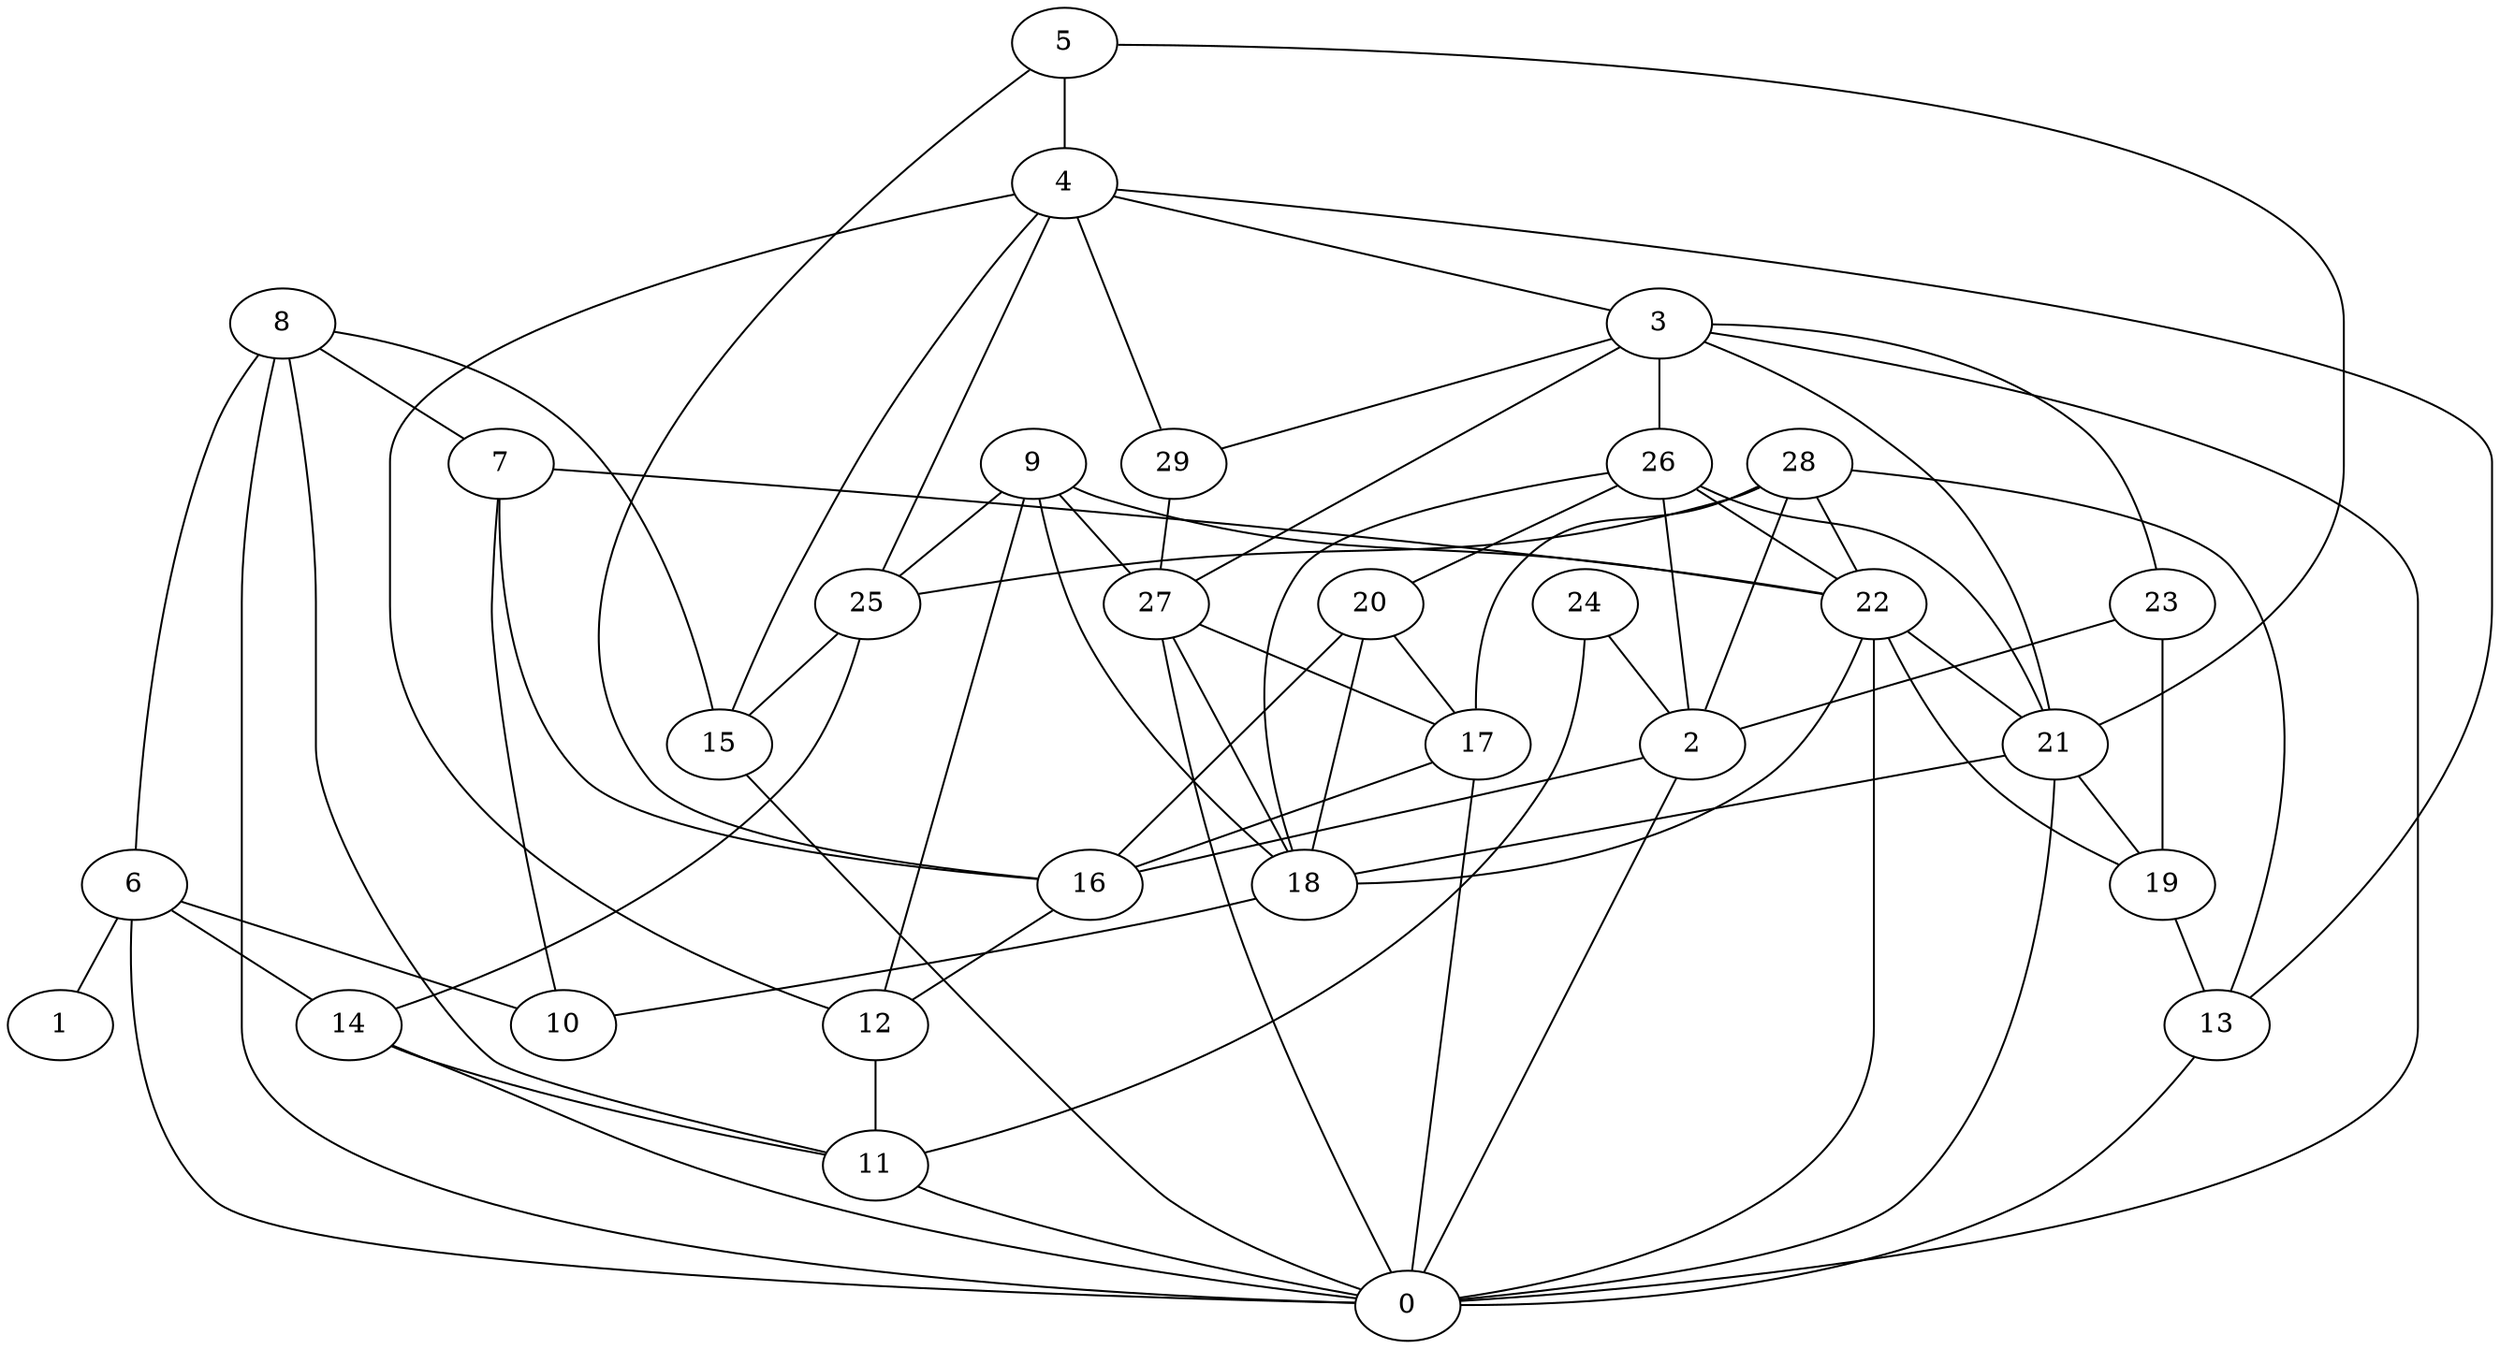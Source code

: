 digraph GG_graph {

subgraph G_graph {
edge [color = black]
"13" -> "0" [dir = none]
"26" -> "21" [dir = none]
"5" -> "4" [dir = none]
"5" -> "16" [dir = none]
"5" -> "21" [dir = none]
"22" -> "19" [dir = none]
"22" -> "0" [dir = none]
"9" -> "27" [dir = none]
"28" -> "17" [dir = none]
"17" -> "0" [dir = none]
"27" -> "17" [dir = none]
"7" -> "22" [dir = none]
"20" -> "16" [dir = none]
"6" -> "1" [dir = none]
"6" -> "10" [dir = none]
"6" -> "0" [dir = none]
"3" -> "23" [dir = none]
"3" -> "0" [dir = none]
"8" -> "11" [dir = none]
"8" -> "0" [dir = none]
"4" -> "25" [dir = none]
"4" -> "29" [dir = none]
"4" -> "15" [dir = none]
"24" -> "2" [dir = none]
"2" -> "0" [dir = none]
"25" -> "14" [dir = none]
"12" -> "11" [dir = none]
"21" -> "18" [dir = none]
"21" -> "0" [dir = none]
"20" -> "18" [dir = none]
"3" -> "27" [dir = none]
"3" -> "26" [dir = none]
"8" -> "7" [dir = none]
"9" -> "22" [dir = none]
"4" -> "12" [dir = none]
"28" -> "2" [dir = none]
"15" -> "0" [dir = none]
"9" -> "25" [dir = none]
"18" -> "10" [dir = none]
"14" -> "11" [dir = none]
"21" -> "19" [dir = none]
"4" -> "3" [dir = none]
"7" -> "16" [dir = none]
"3" -> "21" [dir = none]
"16" -> "12" [dir = none]
"6" -> "14" [dir = none]
"7" -> "10" [dir = none]
"9" -> "18" [dir = none]
"19" -> "13" [dir = none]
"22" -> "21" [dir = none]
"9" -> "12" [dir = none]
"14" -> "0" [dir = none]
"3" -> "29" [dir = none]
"28" -> "22" [dir = none]
"26" -> "2" [dir = none]
"8" -> "6" [dir = none]
"11" -> "0" [dir = none]
"17" -> "16" [dir = none]
"4" -> "13" [dir = none]
"28" -> "25" [dir = none]
"28" -> "13" [dir = none]
"25" -> "15" [dir = none]
"29" -> "27" [dir = none]
"27" -> "18" [dir = none]
"24" -> "11" [dir = none]
"22" -> "18" [dir = none]
"26" -> "20" [dir = none]
"2" -> "16" [dir = none]
"26" -> "18" [dir = none]
"20" -> "17" [dir = none]
"8" -> "15" [dir = none]
"27" -> "0" [dir = none]
"26" -> "22" [dir = none]
"23" -> "2" [dir = none]
"23" -> "19" [dir = none]
}

}

